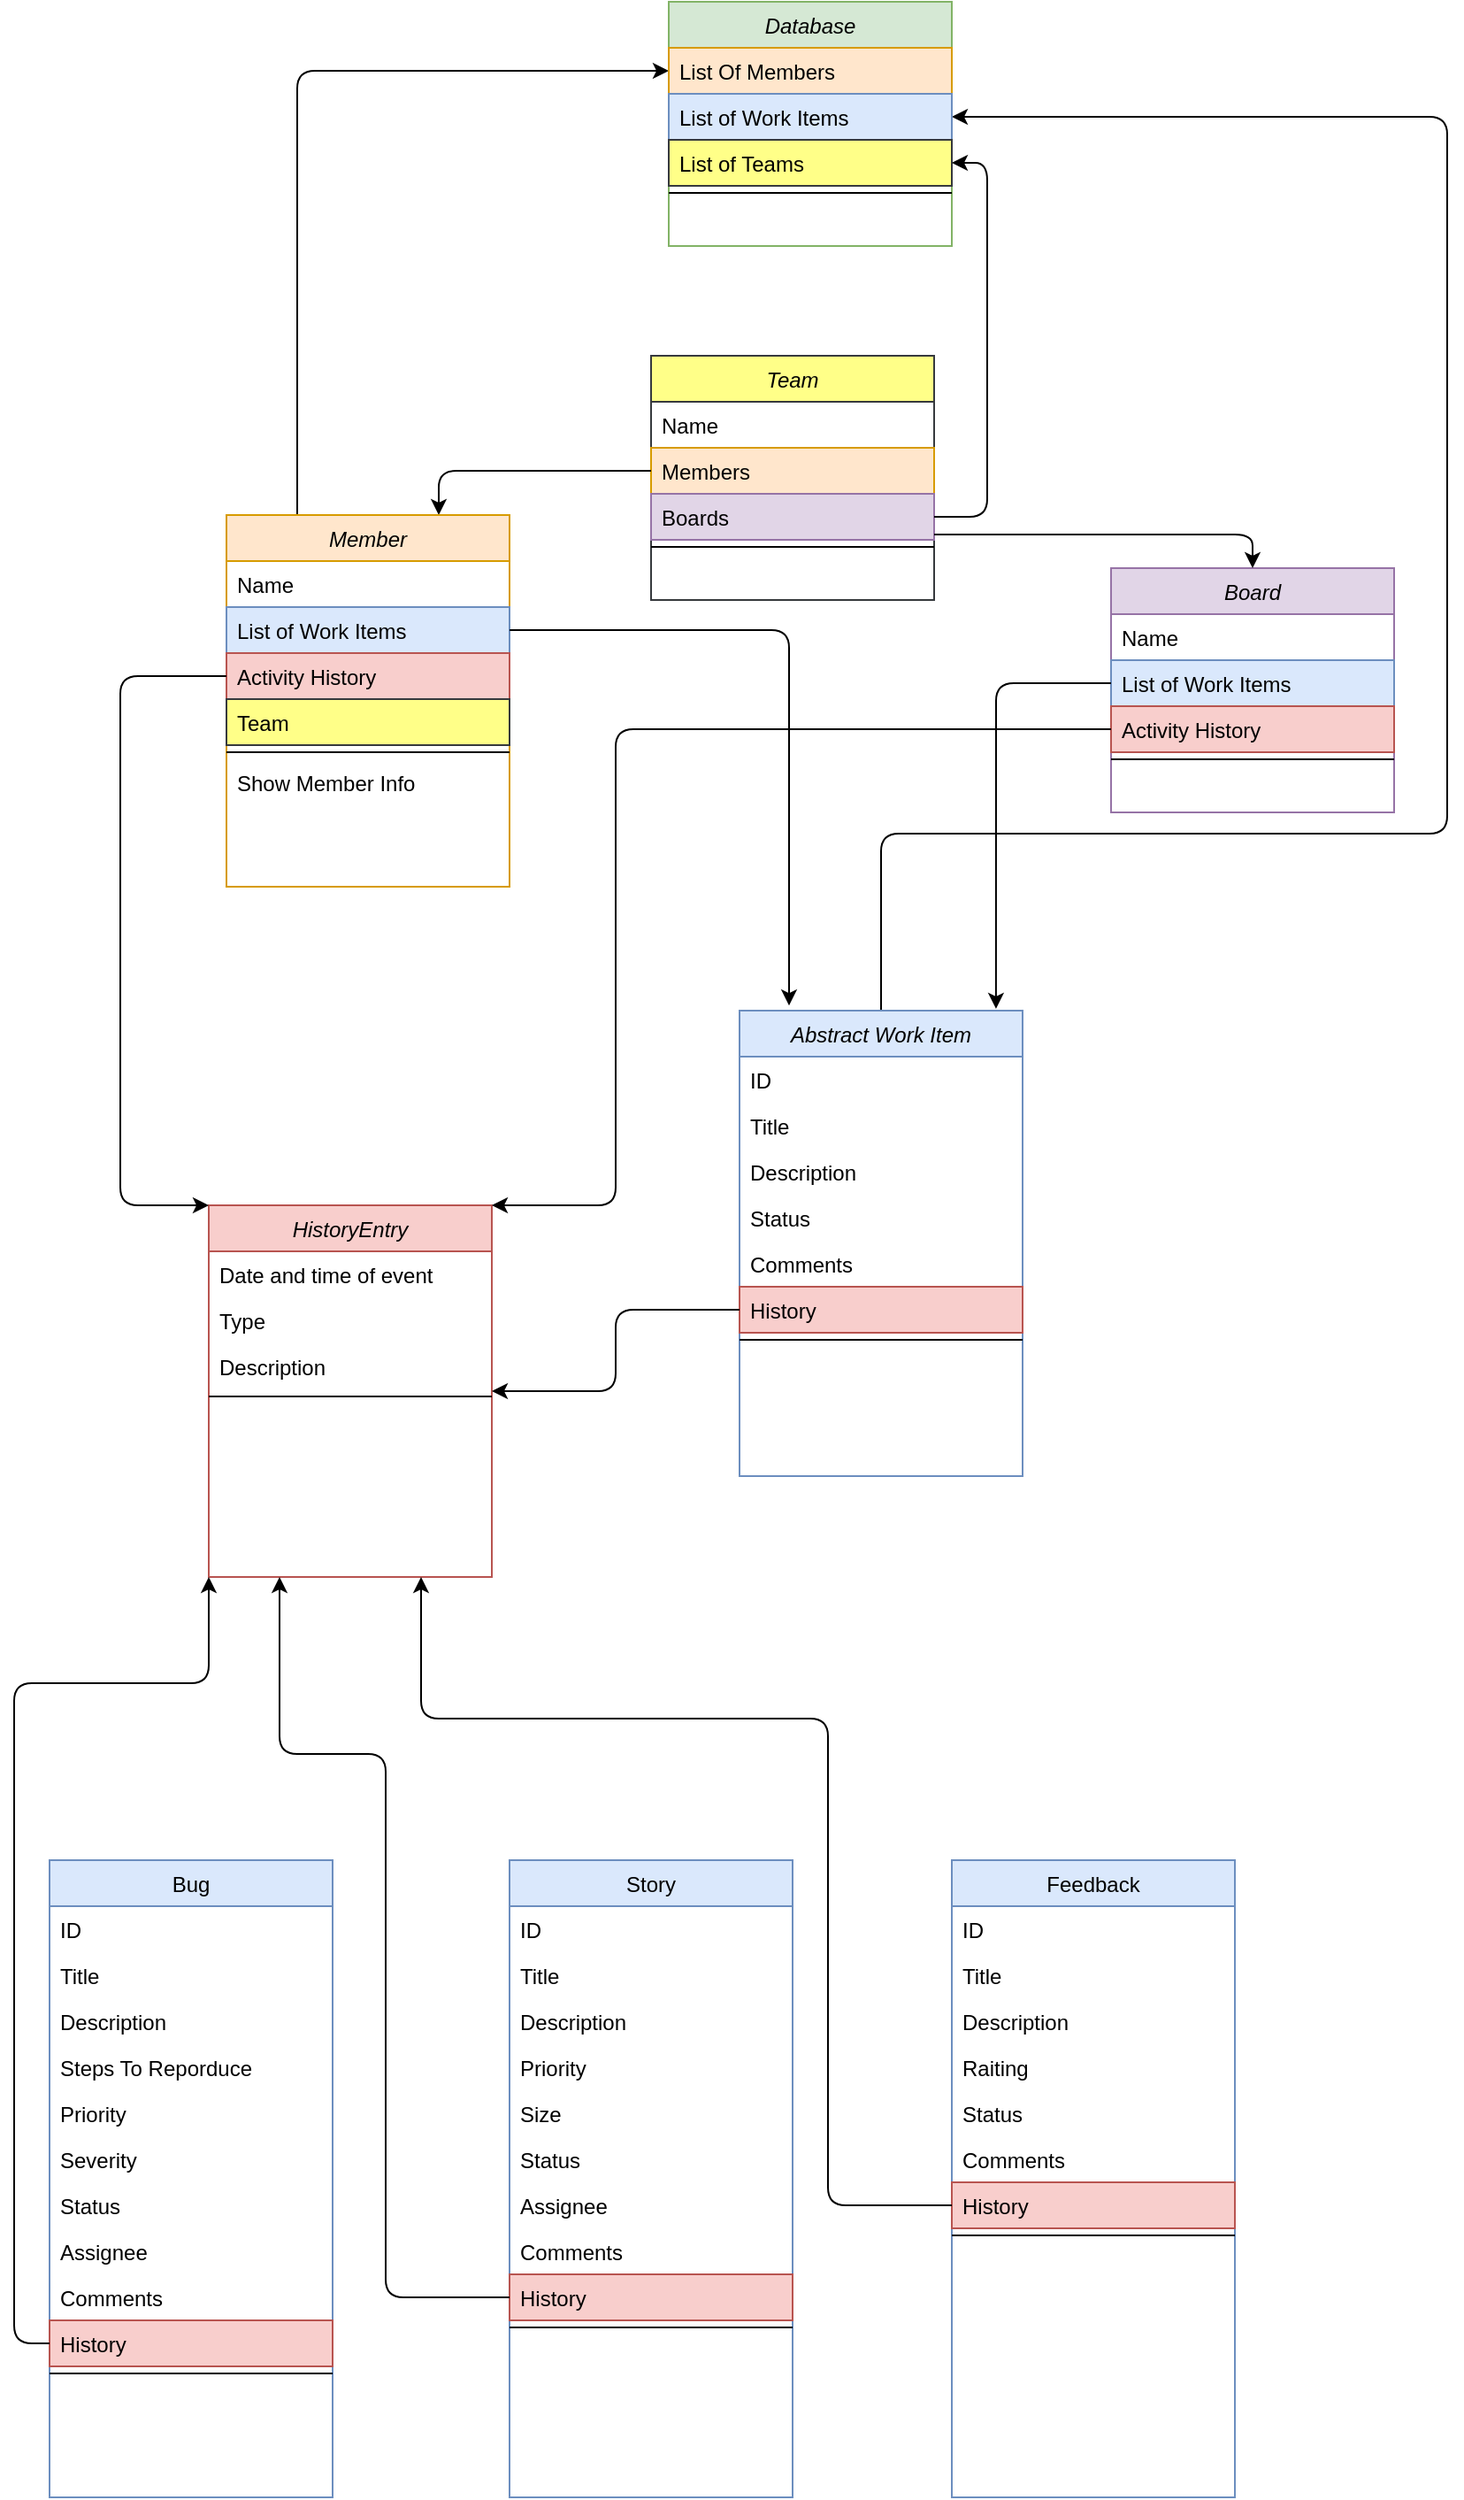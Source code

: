 <mxfile version="14.3.0" type="device"><diagram id="C5RBs43oDa-KdzZeNtuy" name="Page-1"><mxGraphModel dx="918" dy="4196" grid="1" gridSize="10" guides="1" tooltips="1" connect="1" arrows="1" fold="1" page="1" pageScale="1" pageWidth="2339" pageHeight="3300" math="0" shadow="0"><root><mxCell id="WIyWlLk6GJQsqaUBKTNV-0"/><mxCell id="WIyWlLk6GJQsqaUBKTNV-1" parent="WIyWlLk6GJQsqaUBKTNV-0"/><mxCell id="zkfFHV4jXpPFQw0GAbJ--0" value="Team" style="swimlane;fontStyle=2;align=center;verticalAlign=top;childLayout=stackLayout;horizontal=1;startSize=26;horizontalStack=0;resizeParent=1;resizeLast=0;collapsible=1;marginBottom=0;rounded=0;shadow=0;strokeWidth=1;fillColor=#ffff88;strokeColor=#36393d;" parent="WIyWlLk6GJQsqaUBKTNV-1" vertex="1"><mxGeometry x="400" y="-170" width="160" height="138" as="geometry"><mxRectangle x="490" y="40" width="160" height="26" as="alternateBounds"/></mxGeometry></mxCell><mxCell id="zkfFHV4jXpPFQw0GAbJ--1" value="Name" style="text;align=left;verticalAlign=top;spacingLeft=4;spacingRight=4;overflow=hidden;rotatable=0;points=[[0,0.5],[1,0.5]];portConstraint=eastwest;" parent="zkfFHV4jXpPFQw0GAbJ--0" vertex="1"><mxGeometry y="26" width="160" height="26" as="geometry"/></mxCell><mxCell id="zkfFHV4jXpPFQw0GAbJ--2" value="Members" style="text;align=left;verticalAlign=top;spacingLeft=4;spacingRight=4;overflow=hidden;rotatable=0;points=[[0,0.5],[1,0.5]];portConstraint=eastwest;rounded=0;shadow=0;html=0;fillColor=#ffe6cc;strokeColor=#d79b00;" parent="zkfFHV4jXpPFQw0GAbJ--0" vertex="1"><mxGeometry y="52" width="160" height="26" as="geometry"/></mxCell><mxCell id="Bg0DbwEJKqABS1gC6xEf-0" value="Boards" style="text;align=left;verticalAlign=top;spacingLeft=4;spacingRight=4;overflow=hidden;rotatable=0;points=[[0,0.5],[1,0.5]];portConstraint=eastwest;rounded=0;shadow=0;html=0;fillColor=#e1d5e7;strokeColor=#9673a6;" vertex="1" parent="zkfFHV4jXpPFQw0GAbJ--0"><mxGeometry y="78" width="160" height="26" as="geometry"/></mxCell><mxCell id="zkfFHV4jXpPFQw0GAbJ--4" value="" style="line;html=1;strokeWidth=1;align=left;verticalAlign=middle;spacingTop=-1;spacingLeft=3;spacingRight=3;rotatable=0;labelPosition=right;points=[];portConstraint=eastwest;" parent="zkfFHV4jXpPFQw0GAbJ--0" vertex="1"><mxGeometry y="104" width="160" height="8" as="geometry"/></mxCell><mxCell id="zkfFHV4jXpPFQw0GAbJ--17" value="Bug" style="swimlane;fontStyle=0;align=center;verticalAlign=top;childLayout=stackLayout;horizontal=1;startSize=26;horizontalStack=0;resizeParent=1;resizeLast=0;collapsible=1;marginBottom=0;rounded=0;shadow=0;strokeWidth=1;fillColor=#dae8fc;strokeColor=#6c8ebf;" parent="WIyWlLk6GJQsqaUBKTNV-1" vertex="1"><mxGeometry x="60" y="680" width="160" height="360" as="geometry"><mxRectangle x="60" y="500" width="160" height="26" as="alternateBounds"/></mxGeometry></mxCell><mxCell id="zkfFHV4jXpPFQw0GAbJ--18" value="ID" style="text;align=left;verticalAlign=top;spacingLeft=4;spacingRight=4;overflow=hidden;rotatable=0;points=[[0,0.5],[1,0.5]];portConstraint=eastwest;" parent="zkfFHV4jXpPFQw0GAbJ--17" vertex="1"><mxGeometry y="26" width="160" height="26" as="geometry"/></mxCell><mxCell id="zkfFHV4jXpPFQw0GAbJ--19" value="Title" style="text;align=left;verticalAlign=top;spacingLeft=4;spacingRight=4;overflow=hidden;rotatable=0;points=[[0,0.5],[1,0.5]];portConstraint=eastwest;rounded=0;shadow=0;html=0;" parent="zkfFHV4jXpPFQw0GAbJ--17" vertex="1"><mxGeometry y="52" width="160" height="26" as="geometry"/></mxCell><mxCell id="zkfFHV4jXpPFQw0GAbJ--20" value="Description" style="text;align=left;verticalAlign=top;spacingLeft=4;spacingRight=4;overflow=hidden;rotatable=0;points=[[0,0.5],[1,0.5]];portConstraint=eastwest;rounded=0;shadow=0;html=0;" parent="zkfFHV4jXpPFQw0GAbJ--17" vertex="1"><mxGeometry y="78" width="160" height="26" as="geometry"/></mxCell><mxCell id="zkfFHV4jXpPFQw0GAbJ--21" value="Steps To Reporduce" style="text;align=left;verticalAlign=top;spacingLeft=4;spacingRight=4;overflow=hidden;rotatable=0;points=[[0,0.5],[1,0.5]];portConstraint=eastwest;rounded=0;shadow=0;html=0;" parent="zkfFHV4jXpPFQw0GAbJ--17" vertex="1"><mxGeometry y="104" width="160" height="26" as="geometry"/></mxCell><mxCell id="zkfFHV4jXpPFQw0GAbJ--22" value="Priority" style="text;align=left;verticalAlign=top;spacingLeft=4;spacingRight=4;overflow=hidden;rotatable=0;points=[[0,0.5],[1,0.5]];portConstraint=eastwest;rounded=0;shadow=0;html=0;" parent="zkfFHV4jXpPFQw0GAbJ--17" vertex="1"><mxGeometry y="130" width="160" height="26" as="geometry"/></mxCell><mxCell id="zkfFHV4jXpPFQw0GAbJ--24" value="Severity" style="text;align=left;verticalAlign=top;spacingLeft=4;spacingRight=4;overflow=hidden;rotatable=0;points=[[0,0.5],[1,0.5]];portConstraint=eastwest;" parent="zkfFHV4jXpPFQw0GAbJ--17" vertex="1"><mxGeometry y="156" width="160" height="26" as="geometry"/></mxCell><mxCell id="zkfFHV4jXpPFQw0GAbJ--25" value="Status" style="text;align=left;verticalAlign=top;spacingLeft=4;spacingRight=4;overflow=hidden;rotatable=0;points=[[0,0.5],[1,0.5]];portConstraint=eastwest;" parent="zkfFHV4jXpPFQw0GAbJ--17" vertex="1"><mxGeometry y="182" width="160" height="26" as="geometry"/></mxCell><mxCell id="vuKKP6DfzDHBP4fxytRo-41" value="Assignee" style="text;align=left;verticalAlign=top;spacingLeft=4;spacingRight=4;overflow=hidden;rotatable=0;points=[[0,0.5],[1,0.5]];portConstraint=eastwest;" parent="zkfFHV4jXpPFQw0GAbJ--17" vertex="1"><mxGeometry y="208" width="160" height="26" as="geometry"/></mxCell><mxCell id="vuKKP6DfzDHBP4fxytRo-42" value="Comments" style="text;align=left;verticalAlign=top;spacingLeft=4;spacingRight=4;overflow=hidden;rotatable=0;points=[[0,0.5],[1,0.5]];portConstraint=eastwest;" parent="zkfFHV4jXpPFQw0GAbJ--17" vertex="1"><mxGeometry y="234" width="160" height="26" as="geometry"/></mxCell><mxCell id="vuKKP6DfzDHBP4fxytRo-43" value="History" style="text;align=left;verticalAlign=top;spacingLeft=4;spacingRight=4;overflow=hidden;rotatable=0;points=[[0,0.5],[1,0.5]];portConstraint=eastwest;fillColor=#f8cecc;strokeColor=#b85450;" parent="zkfFHV4jXpPFQw0GAbJ--17" vertex="1"><mxGeometry y="260" width="160" height="26" as="geometry"/></mxCell><mxCell id="vuKKP6DfzDHBP4fxytRo-44" value="" style="line;html=1;strokeWidth=1;align=left;verticalAlign=middle;spacingTop=-1;spacingLeft=3;spacingRight=3;rotatable=0;labelPosition=right;points=[];portConstraint=eastwest;" parent="zkfFHV4jXpPFQw0GAbJ--17" vertex="1"><mxGeometry y="286" width="160" height="8" as="geometry"/></mxCell><mxCell id="vuKKP6DfzDHBP4fxytRo-45" value="Story" style="swimlane;fontStyle=0;align=center;verticalAlign=top;childLayout=stackLayout;horizontal=1;startSize=26;horizontalStack=0;resizeParent=1;resizeLast=0;collapsible=1;marginBottom=0;rounded=0;shadow=0;strokeWidth=1;fillColor=#dae8fc;strokeColor=#6c8ebf;" parent="WIyWlLk6GJQsqaUBKTNV-1" vertex="1"><mxGeometry x="320" y="680" width="160" height="360" as="geometry"><mxRectangle x="320" y="500" width="160" height="26" as="alternateBounds"/></mxGeometry></mxCell><mxCell id="vuKKP6DfzDHBP4fxytRo-46" value="ID" style="text;align=left;verticalAlign=top;spacingLeft=4;spacingRight=4;overflow=hidden;rotatable=0;points=[[0,0.5],[1,0.5]];portConstraint=eastwest;" parent="vuKKP6DfzDHBP4fxytRo-45" vertex="1"><mxGeometry y="26" width="160" height="26" as="geometry"/></mxCell><mxCell id="vuKKP6DfzDHBP4fxytRo-47" value="Title" style="text;align=left;verticalAlign=top;spacingLeft=4;spacingRight=4;overflow=hidden;rotatable=0;points=[[0,0.5],[1,0.5]];portConstraint=eastwest;rounded=0;shadow=0;html=0;" parent="vuKKP6DfzDHBP4fxytRo-45" vertex="1"><mxGeometry y="52" width="160" height="26" as="geometry"/></mxCell><mxCell id="vuKKP6DfzDHBP4fxytRo-48" value="Description" style="text;align=left;verticalAlign=top;spacingLeft=4;spacingRight=4;overflow=hidden;rotatable=0;points=[[0,0.5],[1,0.5]];portConstraint=eastwest;rounded=0;shadow=0;html=0;" parent="vuKKP6DfzDHBP4fxytRo-45" vertex="1"><mxGeometry y="78" width="160" height="26" as="geometry"/></mxCell><mxCell id="vuKKP6DfzDHBP4fxytRo-50" value="Priority" style="text;align=left;verticalAlign=top;spacingLeft=4;spacingRight=4;overflow=hidden;rotatable=0;points=[[0,0.5],[1,0.5]];portConstraint=eastwest;rounded=0;shadow=0;html=0;" parent="vuKKP6DfzDHBP4fxytRo-45" vertex="1"><mxGeometry y="104" width="160" height="26" as="geometry"/></mxCell><mxCell id="vuKKP6DfzDHBP4fxytRo-49" value="Size" style="text;align=left;verticalAlign=top;spacingLeft=4;spacingRight=4;overflow=hidden;rotatable=0;points=[[0,0.5],[1,0.5]];portConstraint=eastwest;rounded=0;shadow=0;html=0;" parent="vuKKP6DfzDHBP4fxytRo-45" vertex="1"><mxGeometry y="130" width="160" height="26" as="geometry"/></mxCell><mxCell id="vuKKP6DfzDHBP4fxytRo-52" value="Status" style="text;align=left;verticalAlign=top;spacingLeft=4;spacingRight=4;overflow=hidden;rotatable=0;points=[[0,0.5],[1,0.5]];portConstraint=eastwest;" parent="vuKKP6DfzDHBP4fxytRo-45" vertex="1"><mxGeometry y="156" width="160" height="26" as="geometry"/></mxCell><mxCell id="vuKKP6DfzDHBP4fxytRo-53" value="Assignee" style="text;align=left;verticalAlign=top;spacingLeft=4;spacingRight=4;overflow=hidden;rotatable=0;points=[[0,0.5],[1,0.5]];portConstraint=eastwest;" parent="vuKKP6DfzDHBP4fxytRo-45" vertex="1"><mxGeometry y="182" width="160" height="26" as="geometry"/></mxCell><mxCell id="vuKKP6DfzDHBP4fxytRo-54" value="Comments" style="text;align=left;verticalAlign=top;spacingLeft=4;spacingRight=4;overflow=hidden;rotatable=0;points=[[0,0.5],[1,0.5]];portConstraint=eastwest;" parent="vuKKP6DfzDHBP4fxytRo-45" vertex="1"><mxGeometry y="208" width="160" height="26" as="geometry"/></mxCell><mxCell id="vuKKP6DfzDHBP4fxytRo-55" value="History" style="text;align=left;verticalAlign=top;spacingLeft=4;spacingRight=4;overflow=hidden;rotatable=0;points=[[0,0.5],[1,0.5]];portConstraint=eastwest;fillColor=#f8cecc;strokeColor=#b85450;" parent="vuKKP6DfzDHBP4fxytRo-45" vertex="1"><mxGeometry y="234" width="160" height="26" as="geometry"/></mxCell><mxCell id="vuKKP6DfzDHBP4fxytRo-56" value="" style="line;html=1;strokeWidth=1;align=left;verticalAlign=middle;spacingTop=-1;spacingLeft=3;spacingRight=3;rotatable=0;labelPosition=right;points=[];portConstraint=eastwest;" parent="vuKKP6DfzDHBP4fxytRo-45" vertex="1"><mxGeometry y="260" width="160" height="8" as="geometry"/></mxCell><mxCell id="vuKKP6DfzDHBP4fxytRo-57" value="Feedback" style="swimlane;fontStyle=0;align=center;verticalAlign=top;childLayout=stackLayout;horizontal=1;startSize=26;horizontalStack=0;resizeParent=1;resizeLast=0;collapsible=1;marginBottom=0;rounded=0;shadow=0;strokeWidth=1;fillColor=#dae8fc;strokeColor=#6c8ebf;" parent="WIyWlLk6GJQsqaUBKTNV-1" vertex="1"><mxGeometry x="570" y="680" width="160" height="360" as="geometry"><mxRectangle x="590" y="500" width="160" height="26" as="alternateBounds"/></mxGeometry></mxCell><mxCell id="vuKKP6DfzDHBP4fxytRo-58" value="ID" style="text;align=left;verticalAlign=top;spacingLeft=4;spacingRight=4;overflow=hidden;rotatable=0;points=[[0,0.5],[1,0.5]];portConstraint=eastwest;" parent="vuKKP6DfzDHBP4fxytRo-57" vertex="1"><mxGeometry y="26" width="160" height="26" as="geometry"/></mxCell><mxCell id="vuKKP6DfzDHBP4fxytRo-59" value="Title" style="text;align=left;verticalAlign=top;spacingLeft=4;spacingRight=4;overflow=hidden;rotatable=0;points=[[0,0.5],[1,0.5]];portConstraint=eastwest;rounded=0;shadow=0;html=0;" parent="vuKKP6DfzDHBP4fxytRo-57" vertex="1"><mxGeometry y="52" width="160" height="26" as="geometry"/></mxCell><mxCell id="vuKKP6DfzDHBP4fxytRo-60" value="Description" style="text;align=left;verticalAlign=top;spacingLeft=4;spacingRight=4;overflow=hidden;rotatable=0;points=[[0,0.5],[1,0.5]];portConstraint=eastwest;rounded=0;shadow=0;html=0;" parent="vuKKP6DfzDHBP4fxytRo-57" vertex="1"><mxGeometry y="78" width="160" height="26" as="geometry"/></mxCell><mxCell id="vuKKP6DfzDHBP4fxytRo-62" value="Raiting" style="text;align=left;verticalAlign=top;spacingLeft=4;spacingRight=4;overflow=hidden;rotatable=0;points=[[0,0.5],[1,0.5]];portConstraint=eastwest;rounded=0;shadow=0;html=0;" parent="vuKKP6DfzDHBP4fxytRo-57" vertex="1"><mxGeometry y="104" width="160" height="26" as="geometry"/></mxCell><mxCell id="vuKKP6DfzDHBP4fxytRo-63" value="Status" style="text;align=left;verticalAlign=top;spacingLeft=4;spacingRight=4;overflow=hidden;rotatable=0;points=[[0,0.5],[1,0.5]];portConstraint=eastwest;" parent="vuKKP6DfzDHBP4fxytRo-57" vertex="1"><mxGeometry y="130" width="160" height="26" as="geometry"/></mxCell><mxCell id="vuKKP6DfzDHBP4fxytRo-65" value="Comments" style="text;align=left;verticalAlign=top;spacingLeft=4;spacingRight=4;overflow=hidden;rotatable=0;points=[[0,0.5],[1,0.5]];portConstraint=eastwest;" parent="vuKKP6DfzDHBP4fxytRo-57" vertex="1"><mxGeometry y="156" width="160" height="26" as="geometry"/></mxCell><mxCell id="vuKKP6DfzDHBP4fxytRo-66" value="History" style="text;align=left;verticalAlign=top;spacingLeft=4;spacingRight=4;overflow=hidden;rotatable=0;points=[[0,0.5],[1,0.5]];portConstraint=eastwest;fillColor=#f8cecc;strokeColor=#b85450;" parent="vuKKP6DfzDHBP4fxytRo-57" vertex="1"><mxGeometry y="182" width="160" height="26" as="geometry"/></mxCell><mxCell id="vuKKP6DfzDHBP4fxytRo-67" value="" style="line;html=1;strokeWidth=1;align=left;verticalAlign=middle;spacingTop=-1;spacingLeft=3;spacingRight=3;rotatable=0;labelPosition=right;points=[];portConstraint=eastwest;" parent="vuKKP6DfzDHBP4fxytRo-57" vertex="1"><mxGeometry y="208" width="160" height="8" as="geometry"/></mxCell><mxCell id="Bg0DbwEJKqABS1gC6xEf-5" style="rounded=1;orthogonalLoop=1;jettySize=auto;html=1;exitX=0.75;exitY=0;exitDx=0;exitDy=0;entryX=0;entryY=0.5;entryDx=0;entryDy=0;startArrow=classic;startFill=1;endArrow=none;endFill=0;edgeStyle=orthogonalEdgeStyle;elbow=vertical;" edge="1" parent="WIyWlLk6GJQsqaUBKTNV-1" source="vuKKP6DfzDHBP4fxytRo-68" target="zkfFHV4jXpPFQw0GAbJ--2"><mxGeometry relative="1" as="geometry"/></mxCell><mxCell id="Bg0DbwEJKqABS1gC6xEf-13" style="edgeStyle=orthogonalEdgeStyle;rounded=1;orthogonalLoop=1;jettySize=auto;html=1;entryX=0;entryY=0.5;entryDx=0;entryDy=0;startArrow=none;startFill=0;endArrow=classic;endFill=1;exitX=0.25;exitY=0;exitDx=0;exitDy=0;" edge="1" parent="WIyWlLk6GJQsqaUBKTNV-1" source="vuKKP6DfzDHBP4fxytRo-68" target="vuKKP6DfzDHBP4fxytRo-94"><mxGeometry relative="1" as="geometry"><mxPoint x="220" y="-60" as="sourcePoint"/></mxGeometry></mxCell><mxCell id="vuKKP6DfzDHBP4fxytRo-68" value="Member" style="swimlane;fontStyle=2;align=center;verticalAlign=top;childLayout=stackLayout;horizontal=1;startSize=26;horizontalStack=0;resizeParent=1;resizeLast=0;collapsible=1;marginBottom=0;rounded=0;shadow=0;strokeWidth=1;fillColor=#ffe6cc;strokeColor=#d79b00;" parent="WIyWlLk6GJQsqaUBKTNV-1" vertex="1"><mxGeometry x="160" y="-80" width="160" height="210" as="geometry"><mxRectangle x="280" y="40" width="160" height="26" as="alternateBounds"/></mxGeometry></mxCell><mxCell id="vuKKP6DfzDHBP4fxytRo-69" value="Name" style="text;align=left;verticalAlign=top;spacingLeft=4;spacingRight=4;overflow=hidden;rotatable=0;points=[[0,0.5],[1,0.5]];portConstraint=eastwest;" parent="vuKKP6DfzDHBP4fxytRo-68" vertex="1"><mxGeometry y="26" width="160" height="26" as="geometry"/></mxCell><mxCell id="vuKKP6DfzDHBP4fxytRo-70" value="List of Work Items" style="text;align=left;verticalAlign=top;spacingLeft=4;spacingRight=4;overflow=hidden;rotatable=0;points=[[0,0.5],[1,0.5]];portConstraint=eastwest;rounded=0;shadow=0;html=0;fillColor=#dae8fc;strokeColor=#6c8ebf;" parent="vuKKP6DfzDHBP4fxytRo-68" vertex="1"><mxGeometry y="52" width="160" height="26" as="geometry"/></mxCell><mxCell id="vuKKP6DfzDHBP4fxytRo-71" value="Activity History" style="text;align=left;verticalAlign=top;spacingLeft=4;spacingRight=4;overflow=hidden;rotatable=0;points=[[0,0.5],[1,0.5]];portConstraint=eastwest;rounded=0;shadow=0;html=0;fillColor=#f8cecc;strokeColor=#b85450;" parent="vuKKP6DfzDHBP4fxytRo-68" vertex="1"><mxGeometry y="78" width="160" height="26" as="geometry"/></mxCell><mxCell id="vuKKP6DfzDHBP4fxytRo-98" value="Team" style="text;align=left;verticalAlign=top;spacingLeft=4;spacingRight=4;overflow=hidden;rotatable=0;points=[[0,0.5],[1,0.5]];portConstraint=eastwest;rounded=0;shadow=0;html=0;fillColor=#ffff88;strokeColor=#36393d;" parent="vuKKP6DfzDHBP4fxytRo-68" vertex="1"><mxGeometry y="104" width="160" height="26" as="geometry"/></mxCell><mxCell id="vuKKP6DfzDHBP4fxytRo-72" value="" style="line;html=1;strokeWidth=1;align=left;verticalAlign=middle;spacingTop=-1;spacingLeft=3;spacingRight=3;rotatable=0;labelPosition=right;points=[];portConstraint=eastwest;" parent="vuKKP6DfzDHBP4fxytRo-68" vertex="1"><mxGeometry y="130" width="160" height="8" as="geometry"/></mxCell><mxCell id="vuKKP6DfzDHBP4fxytRo-92" value="Show Member Info" style="text;align=left;verticalAlign=top;spacingLeft=4;spacingRight=4;overflow=hidden;rotatable=0;points=[[0,0.5],[1,0.5]];portConstraint=eastwest;" parent="vuKKP6DfzDHBP4fxytRo-68" vertex="1"><mxGeometry y="138" width="160" height="26" as="geometry"/></mxCell><mxCell id="vuKKP6DfzDHBP4fxytRo-74" value="Board" style="swimlane;fontStyle=2;align=center;verticalAlign=top;childLayout=stackLayout;horizontal=1;startSize=26;horizontalStack=0;resizeParent=1;resizeLast=0;collapsible=1;marginBottom=0;rounded=0;shadow=0;strokeWidth=1;fillColor=#e1d5e7;strokeColor=#9673a6;" parent="WIyWlLk6GJQsqaUBKTNV-1" vertex="1"><mxGeometry x="660" y="-50" width="160" height="138" as="geometry"><mxRectangle x="70" y="40" width="160" height="26" as="alternateBounds"/></mxGeometry></mxCell><mxCell id="vuKKP6DfzDHBP4fxytRo-75" value="Name" style="text;align=left;verticalAlign=top;spacingLeft=4;spacingRight=4;overflow=hidden;rotatable=0;points=[[0,0.5],[1,0.5]];portConstraint=eastwest;" parent="vuKKP6DfzDHBP4fxytRo-74" vertex="1"><mxGeometry y="26" width="160" height="26" as="geometry"/></mxCell><mxCell id="vuKKP6DfzDHBP4fxytRo-76" value="List of Work Items" style="text;align=left;verticalAlign=top;spacingLeft=4;spacingRight=4;overflow=hidden;rotatable=0;points=[[0,0.5],[1,0.5]];portConstraint=eastwest;rounded=0;shadow=0;html=0;fillColor=#dae8fc;strokeColor=#6c8ebf;" parent="vuKKP6DfzDHBP4fxytRo-74" vertex="1"><mxGeometry y="52" width="160" height="26" as="geometry"/></mxCell><mxCell id="vuKKP6DfzDHBP4fxytRo-77" value="Activity History" style="text;align=left;verticalAlign=top;spacingLeft=4;spacingRight=4;overflow=hidden;rotatable=0;points=[[0,0.5],[1,0.5]];portConstraint=eastwest;rounded=0;shadow=0;html=0;fillColor=#f8cecc;strokeColor=#b85450;" parent="vuKKP6DfzDHBP4fxytRo-74" vertex="1"><mxGeometry y="78" width="160" height="26" as="geometry"/></mxCell><mxCell id="vuKKP6DfzDHBP4fxytRo-78" value="" style="line;html=1;strokeWidth=1;align=left;verticalAlign=middle;spacingTop=-1;spacingLeft=3;spacingRight=3;rotatable=0;labelPosition=right;points=[];portConstraint=eastwest;" parent="vuKKP6DfzDHBP4fxytRo-74" vertex="1"><mxGeometry y="104" width="160" height="8" as="geometry"/></mxCell><mxCell id="Bg0DbwEJKqABS1gC6xEf-14" style="edgeStyle=orthogonalEdgeStyle;rounded=1;orthogonalLoop=1;jettySize=auto;html=1;exitX=0.5;exitY=0;exitDx=0;exitDy=0;entryX=1;entryY=0.5;entryDx=0;entryDy=0;startArrow=none;startFill=0;endArrow=classic;endFill=1;" edge="1" parent="WIyWlLk6GJQsqaUBKTNV-1" source="vuKKP6DfzDHBP4fxytRo-79" target="vuKKP6DfzDHBP4fxytRo-95"><mxGeometry relative="1" as="geometry"><Array as="points"><mxPoint x="530" y="100"/><mxPoint x="850" y="100"/><mxPoint x="850" y="-305"/></Array></mxGeometry></mxCell><mxCell id="vuKKP6DfzDHBP4fxytRo-79" value="Abstract Work Item" style="swimlane;fontStyle=2;align=center;verticalAlign=top;childLayout=stackLayout;horizontal=1;startSize=26;horizontalStack=0;resizeParent=1;resizeLast=0;collapsible=1;marginBottom=0;rounded=0;shadow=0;strokeWidth=1;fillColor=#dae8fc;strokeColor=#6c8ebf;" parent="WIyWlLk6GJQsqaUBKTNV-1" vertex="1"><mxGeometry x="450" y="200" width="160" height="263" as="geometry"><mxRectangle x="160" y="190" width="160" height="26" as="alternateBounds"/></mxGeometry></mxCell><mxCell id="vuKKP6DfzDHBP4fxytRo-85" value="ID" style="text;align=left;verticalAlign=top;spacingLeft=4;spacingRight=4;overflow=hidden;rotatable=0;points=[[0,0.5],[1,0.5]];portConstraint=eastwest;" parent="vuKKP6DfzDHBP4fxytRo-79" vertex="1"><mxGeometry y="26" width="160" height="26" as="geometry"/></mxCell><mxCell id="vuKKP6DfzDHBP4fxytRo-86" value="Title" style="text;align=left;verticalAlign=top;spacingLeft=4;spacingRight=4;overflow=hidden;rotatable=0;points=[[0,0.5],[1,0.5]];portConstraint=eastwest;rounded=0;shadow=0;html=0;" parent="vuKKP6DfzDHBP4fxytRo-79" vertex="1"><mxGeometry y="52" width="160" height="26" as="geometry"/></mxCell><mxCell id="vuKKP6DfzDHBP4fxytRo-87" value="Description" style="text;align=left;verticalAlign=top;spacingLeft=4;spacingRight=4;overflow=hidden;rotatable=0;points=[[0,0.5],[1,0.5]];portConstraint=eastwest;rounded=0;shadow=0;html=0;" parent="vuKKP6DfzDHBP4fxytRo-79" vertex="1"><mxGeometry y="78" width="160" height="26" as="geometry"/></mxCell><mxCell id="vuKKP6DfzDHBP4fxytRo-88" value="Status" style="text;align=left;verticalAlign=top;spacingLeft=4;spacingRight=4;overflow=hidden;rotatable=0;points=[[0,0.5],[1,0.5]];portConstraint=eastwest;" parent="vuKKP6DfzDHBP4fxytRo-79" vertex="1"><mxGeometry y="104" width="160" height="26" as="geometry"/></mxCell><mxCell id="vuKKP6DfzDHBP4fxytRo-89" value="Comments" style="text;align=left;verticalAlign=top;spacingLeft=4;spacingRight=4;overflow=hidden;rotatable=0;points=[[0,0.5],[1,0.5]];portConstraint=eastwest;" parent="vuKKP6DfzDHBP4fxytRo-79" vertex="1"><mxGeometry y="130" width="160" height="26" as="geometry"/></mxCell><mxCell id="vuKKP6DfzDHBP4fxytRo-90" value="History" style="text;align=left;verticalAlign=top;spacingLeft=4;spacingRight=4;overflow=hidden;rotatable=0;points=[[0,0.5],[1,0.5]];portConstraint=eastwest;fillColor=#f8cecc;strokeColor=#b85450;" parent="vuKKP6DfzDHBP4fxytRo-79" vertex="1"><mxGeometry y="156" width="160" height="26" as="geometry"/></mxCell><mxCell id="vuKKP6DfzDHBP4fxytRo-83" value="" style="line;html=1;strokeWidth=1;align=left;verticalAlign=middle;spacingTop=-1;spacingLeft=3;spacingRight=3;rotatable=0;labelPosition=right;points=[];portConstraint=eastwest;" parent="vuKKP6DfzDHBP4fxytRo-79" vertex="1"><mxGeometry y="182" width="160" height="8" as="geometry"/></mxCell><mxCell id="vuKKP6DfzDHBP4fxytRo-93" value="Database" style="swimlane;fontStyle=2;align=center;verticalAlign=top;childLayout=stackLayout;horizontal=1;startSize=26;horizontalStack=0;resizeParent=1;resizeLast=0;collapsible=1;marginBottom=0;rounded=0;shadow=0;strokeWidth=1;fillColor=#d5e8d4;strokeColor=#82b366;" parent="WIyWlLk6GJQsqaUBKTNV-1" vertex="1"><mxGeometry x="410" y="-370" width="160" height="138" as="geometry"><mxRectangle x="470" y="220" width="160" height="26" as="alternateBounds"/></mxGeometry></mxCell><mxCell id="vuKKP6DfzDHBP4fxytRo-94" value="List Of Members" style="text;align=left;verticalAlign=top;spacingLeft=4;spacingRight=4;overflow=hidden;rotatable=0;points=[[0,0.5],[1,0.5]];portConstraint=eastwest;fillColor=#ffe6cc;strokeColor=#d79b00;" parent="vuKKP6DfzDHBP4fxytRo-93" vertex="1"><mxGeometry y="26" width="160" height="26" as="geometry"/></mxCell><mxCell id="vuKKP6DfzDHBP4fxytRo-95" value="List of Work Items" style="text;align=left;verticalAlign=top;spacingLeft=4;spacingRight=4;overflow=hidden;rotatable=0;points=[[0,0.5],[1,0.5]];portConstraint=eastwest;rounded=0;shadow=0;html=0;fillColor=#dae8fc;strokeColor=#6c8ebf;" parent="vuKKP6DfzDHBP4fxytRo-93" vertex="1"><mxGeometry y="52" width="160" height="26" as="geometry"/></mxCell><mxCell id="vuKKP6DfzDHBP4fxytRo-96" value="List of Teams" style="text;align=left;verticalAlign=top;spacingLeft=4;spacingRight=4;overflow=hidden;rotatable=0;points=[[0,0.5],[1,0.5]];portConstraint=eastwest;rounded=0;shadow=0;html=0;fillColor=#ffff88;strokeColor=#36393d;" parent="vuKKP6DfzDHBP4fxytRo-93" vertex="1"><mxGeometry y="78" width="160" height="26" as="geometry"/></mxCell><mxCell id="vuKKP6DfzDHBP4fxytRo-97" value="" style="line;html=1;strokeWidth=1;align=left;verticalAlign=middle;spacingTop=-1;spacingLeft=3;spacingRight=3;rotatable=0;labelPosition=right;points=[];portConstraint=eastwest;" parent="vuKKP6DfzDHBP4fxytRo-93" vertex="1"><mxGeometry y="104" width="160" height="8" as="geometry"/></mxCell><mxCell id="GvaTgC-fw2hCasl65LVw-0" value="HistoryEntry" style="swimlane;fontStyle=2;align=center;verticalAlign=top;childLayout=stackLayout;horizontal=1;startSize=26;horizontalStack=0;resizeParent=1;resizeLast=0;collapsible=1;marginBottom=0;rounded=0;shadow=0;strokeWidth=1;fillColor=#f8cecc;strokeColor=#b85450;" parent="WIyWlLk6GJQsqaUBKTNV-1" vertex="1"><mxGeometry x="150" y="310" width="160" height="210" as="geometry"><mxRectangle x="280" y="40" width="160" height="26" as="alternateBounds"/></mxGeometry></mxCell><mxCell id="GvaTgC-fw2hCasl65LVw-1" value="Date and time of event" style="text;align=left;verticalAlign=top;spacingLeft=4;spacingRight=4;overflow=hidden;rotatable=0;points=[[0,0.5],[1,0.5]];portConstraint=eastwest;" parent="GvaTgC-fw2hCasl65LVw-0" vertex="1"><mxGeometry y="26" width="160" height="26" as="geometry"/></mxCell><mxCell id="GvaTgC-fw2hCasl65LVw-2" value="Type" style="text;align=left;verticalAlign=top;spacingLeft=4;spacingRight=4;overflow=hidden;rotatable=0;points=[[0,0.5],[1,0.5]];portConstraint=eastwest;rounded=0;shadow=0;html=0;" parent="GvaTgC-fw2hCasl65LVw-0" vertex="1"><mxGeometry y="52" width="160" height="26" as="geometry"/></mxCell><mxCell id="GvaTgC-fw2hCasl65LVw-3" value="Description" style="text;align=left;verticalAlign=top;spacingLeft=4;spacingRight=4;overflow=hidden;rotatable=0;points=[[0,0.5],[1,0.5]];portConstraint=eastwest;rounded=0;shadow=0;html=0;" parent="GvaTgC-fw2hCasl65LVw-0" vertex="1"><mxGeometry y="78" width="160" height="26" as="geometry"/></mxCell><mxCell id="GvaTgC-fw2hCasl65LVw-5" value="" style="line;html=1;strokeWidth=1;align=left;verticalAlign=middle;spacingTop=-1;spacingLeft=3;spacingRight=3;rotatable=0;labelPosition=right;points=[];portConstraint=eastwest;" parent="GvaTgC-fw2hCasl65LVw-0" vertex="1"><mxGeometry y="104" width="160" height="8" as="geometry"/></mxCell><mxCell id="GvaTgC-fw2hCasl65LVw-7" value="" style="endArrow=classic;html=1;endFill=1;edgeStyle=orthogonalEdgeStyle;" parent="WIyWlLk6GJQsqaUBKTNV-1" source="vuKKP6DfzDHBP4fxytRo-90" target="GvaTgC-fw2hCasl65LVw-0" edge="1"><mxGeometry width="50" height="50" relative="1" as="geometry"><mxPoint x="1010" y="390" as="sourcePoint"/><mxPoint x="1060" y="340" as="targetPoint"/></mxGeometry></mxCell><mxCell id="Bg0DbwEJKqABS1gC6xEf-2" value="" style="endArrow=none;html=1;entryX=1;entryY=0.885;entryDx=0;entryDy=0;edgeStyle=orthogonalEdgeStyle;startArrow=classic;startFill=1;endFill=0;entryPerimeter=0;" edge="1" parent="WIyWlLk6GJQsqaUBKTNV-1" source="vuKKP6DfzDHBP4fxytRo-74" target="Bg0DbwEJKqABS1gC6xEf-0"><mxGeometry width="50" height="50" relative="1" as="geometry"><mxPoint x="170" y="230" as="sourcePoint"/><mxPoint x="220" y="180" as="targetPoint"/></mxGeometry></mxCell><mxCell id="Bg0DbwEJKqABS1gC6xEf-8" value="" style="endArrow=none;html=1;entryX=0;entryY=0.5;entryDx=0;entryDy=0;edgeStyle=orthogonalEdgeStyle;startArrow=classic;startFill=1;endFill=0;exitX=0.906;exitY=-0.004;exitDx=0;exitDy=0;exitPerimeter=0;" edge="1" parent="WIyWlLk6GJQsqaUBKTNV-1" source="vuKKP6DfzDHBP4fxytRo-79" target="vuKKP6DfzDHBP4fxytRo-76"><mxGeometry width="50" height="50" relative="1" as="geometry"><mxPoint x="481" y="278" as="sourcePoint"/><mxPoint x="500" y="380" as="targetPoint"/><Array as="points"><mxPoint x="595" y="15"/></Array></mxGeometry></mxCell><mxCell id="Bg0DbwEJKqABS1gC6xEf-10" style="edgeStyle=orthogonalEdgeStyle;rounded=1;orthogonalLoop=1;jettySize=auto;html=1;exitX=1;exitY=0.5;exitDx=0;exitDy=0;entryX=0.175;entryY=-0.011;entryDx=0;entryDy=0;entryPerimeter=0;startArrow=none;startFill=0;endArrow=classic;endFill=1;" edge="1" parent="WIyWlLk6GJQsqaUBKTNV-1" source="vuKKP6DfzDHBP4fxytRo-70" target="vuKKP6DfzDHBP4fxytRo-79"><mxGeometry relative="1" as="geometry"/></mxCell><mxCell id="Bg0DbwEJKqABS1gC6xEf-15" style="edgeStyle=orthogonalEdgeStyle;rounded=1;orthogonalLoop=1;jettySize=auto;html=1;exitX=1;exitY=0.5;exitDx=0;exitDy=0;entryX=1;entryY=0.5;entryDx=0;entryDy=0;startArrow=none;startFill=0;endArrow=classic;endFill=1;" edge="1" parent="WIyWlLk6GJQsqaUBKTNV-1" source="Bg0DbwEJKqABS1gC6xEf-0" target="vuKKP6DfzDHBP4fxytRo-96"><mxGeometry relative="1" as="geometry"/></mxCell><mxCell id="Bg0DbwEJKqABS1gC6xEf-17" style="edgeStyle=orthogonalEdgeStyle;rounded=1;orthogonalLoop=1;jettySize=auto;html=1;exitX=0;exitY=0.5;exitDx=0;exitDy=0;entryX=0;entryY=0;entryDx=0;entryDy=0;startArrow=none;startFill=0;endArrow=classic;endFill=1;" edge="1" parent="WIyWlLk6GJQsqaUBKTNV-1" source="vuKKP6DfzDHBP4fxytRo-71" target="GvaTgC-fw2hCasl65LVw-0"><mxGeometry relative="1" as="geometry"><Array as="points"><mxPoint x="100" y="11"/><mxPoint x="100" y="310"/></Array></mxGeometry></mxCell><mxCell id="Bg0DbwEJKqABS1gC6xEf-18" style="edgeStyle=orthogonalEdgeStyle;rounded=1;orthogonalLoop=1;jettySize=auto;html=1;startArrow=none;startFill=0;endArrow=classic;endFill=1;elbow=vertical;entryX=1;entryY=0;entryDx=0;entryDy=0;exitX=0;exitY=0.5;exitDx=0;exitDy=0;" edge="1" parent="WIyWlLk6GJQsqaUBKTNV-1" source="vuKKP6DfzDHBP4fxytRo-77" target="GvaTgC-fw2hCasl65LVw-0"><mxGeometry relative="1" as="geometry"><mxPoint x="440" y="80" as="sourcePoint"/><mxPoint x="220" y="290" as="targetPoint"/><Array as="points"><mxPoint x="380" y="41"/><mxPoint x="380" y="310"/></Array></mxGeometry></mxCell><mxCell id="Bg0DbwEJKqABS1gC6xEf-19" style="edgeStyle=orthogonalEdgeStyle;rounded=1;orthogonalLoop=1;jettySize=auto;elbow=vertical;html=1;exitX=0;exitY=0.5;exitDx=0;exitDy=0;entryX=0;entryY=1;entryDx=0;entryDy=0;startArrow=none;startFill=0;endArrow=classic;endFill=1;" edge="1" parent="WIyWlLk6GJQsqaUBKTNV-1" source="vuKKP6DfzDHBP4fxytRo-43" target="GvaTgC-fw2hCasl65LVw-0"><mxGeometry relative="1" as="geometry"><Array as="points"><mxPoint x="40" y="953"/><mxPoint x="40" y="580"/><mxPoint x="150" y="580"/></Array></mxGeometry></mxCell><mxCell id="Bg0DbwEJKqABS1gC6xEf-20" style="edgeStyle=orthogonalEdgeStyle;rounded=1;orthogonalLoop=1;jettySize=auto;html=1;exitX=0;exitY=0.5;exitDx=0;exitDy=0;entryX=0.25;entryY=1;entryDx=0;entryDy=0;startArrow=none;startFill=0;endArrow=classic;endFill=1;" edge="1" parent="WIyWlLk6GJQsqaUBKTNV-1" source="vuKKP6DfzDHBP4fxytRo-55" target="GvaTgC-fw2hCasl65LVw-0"><mxGeometry relative="1" as="geometry"><Array as="points"><mxPoint x="250" y="927"/><mxPoint x="250" y="620"/><mxPoint x="190" y="620"/></Array></mxGeometry></mxCell><mxCell id="Bg0DbwEJKqABS1gC6xEf-21" style="edgeStyle=orthogonalEdgeStyle;rounded=1;orthogonalLoop=1;jettySize=auto;html=1;exitX=0;exitY=0.5;exitDx=0;exitDy=0;entryX=0.75;entryY=1;entryDx=0;entryDy=0;startArrow=none;startFill=0;endArrow=classic;endFill=1;" edge="1" parent="WIyWlLk6GJQsqaUBKTNV-1" source="vuKKP6DfzDHBP4fxytRo-66" target="GvaTgC-fw2hCasl65LVw-0"><mxGeometry relative="1" as="geometry"><Array as="points"><mxPoint x="500" y="875"/><mxPoint x="500" y="600"/><mxPoint x="270" y="600"/></Array></mxGeometry></mxCell></root></mxGraphModel></diagram></mxfile>